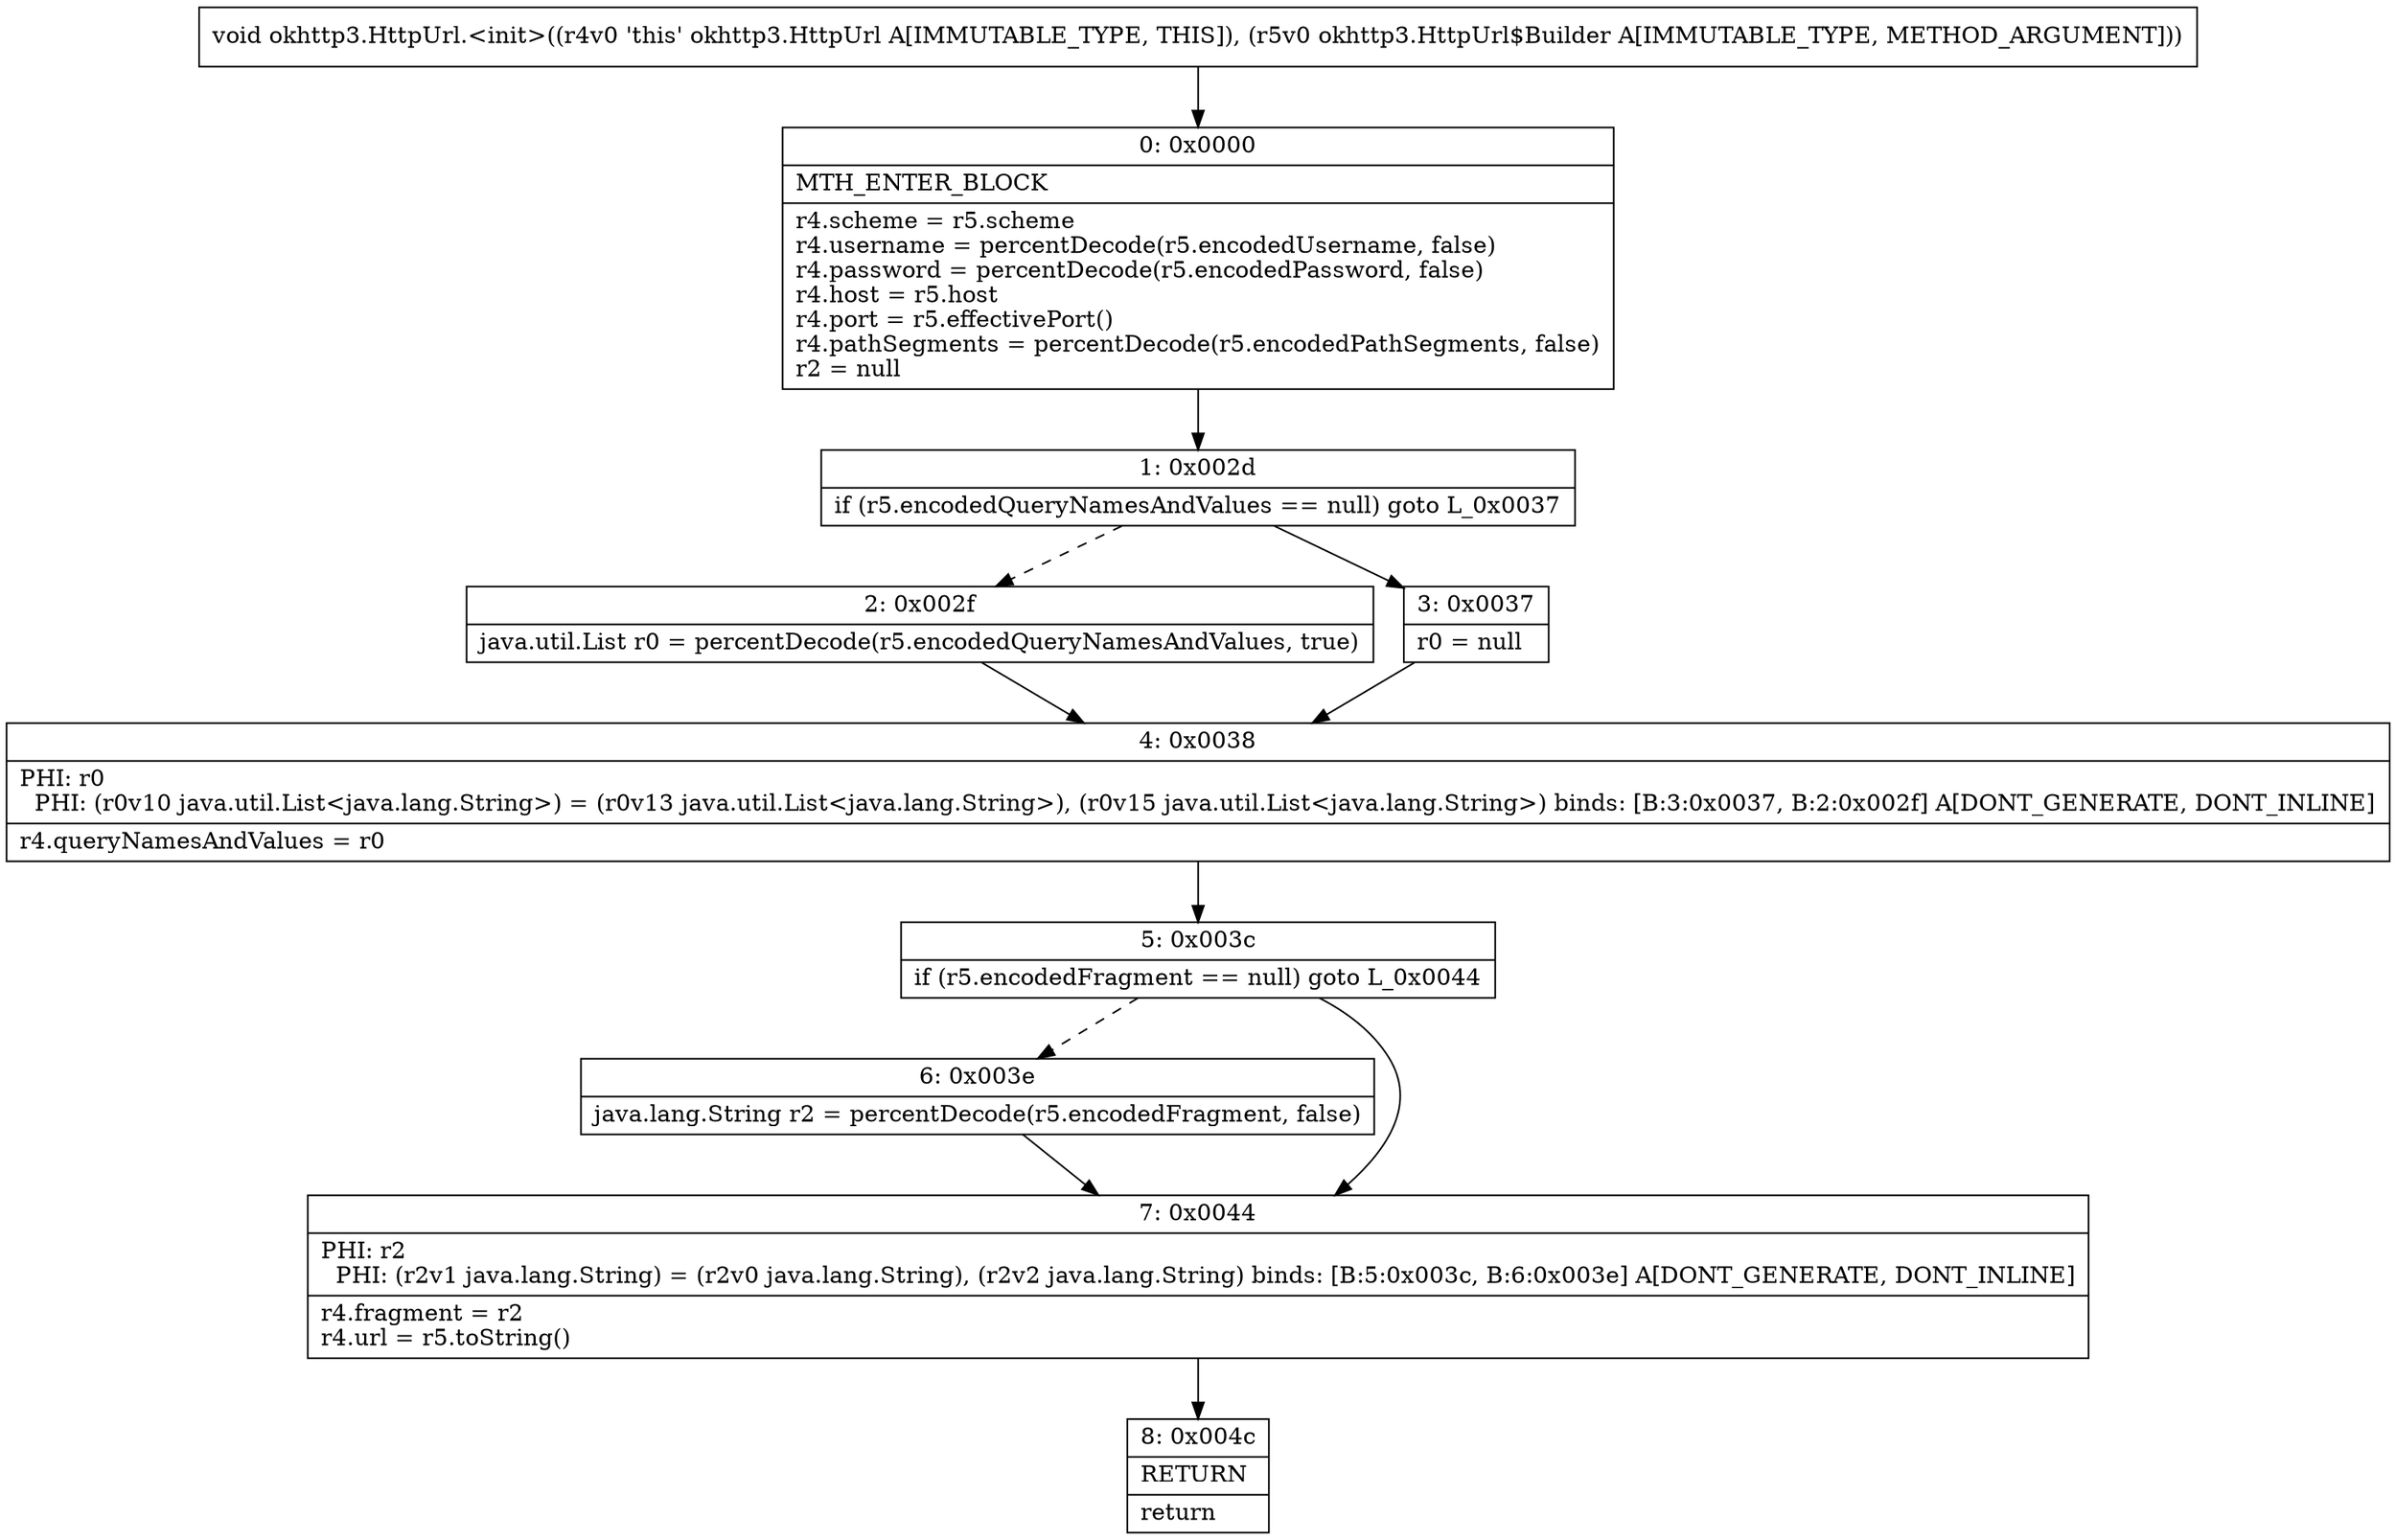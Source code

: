 digraph "CFG forokhttp3.HttpUrl.\<init\>(Lokhttp3\/HttpUrl$Builder;)V" {
Node_0 [shape=record,label="{0\:\ 0x0000|MTH_ENTER_BLOCK\l|r4.scheme = r5.scheme\lr4.username = percentDecode(r5.encodedUsername, false)\lr4.password = percentDecode(r5.encodedPassword, false)\lr4.host = r5.host\lr4.port = r5.effectivePort()\lr4.pathSegments = percentDecode(r5.encodedPathSegments, false)\lr2 = null\l}"];
Node_1 [shape=record,label="{1\:\ 0x002d|if (r5.encodedQueryNamesAndValues == null) goto L_0x0037\l}"];
Node_2 [shape=record,label="{2\:\ 0x002f|java.util.List r0 = percentDecode(r5.encodedQueryNamesAndValues, true)\l}"];
Node_3 [shape=record,label="{3\:\ 0x0037|r0 = null\l}"];
Node_4 [shape=record,label="{4\:\ 0x0038|PHI: r0 \l  PHI: (r0v10 java.util.List\<java.lang.String\>) = (r0v13 java.util.List\<java.lang.String\>), (r0v15 java.util.List\<java.lang.String\>) binds: [B:3:0x0037, B:2:0x002f] A[DONT_GENERATE, DONT_INLINE]\l|r4.queryNamesAndValues = r0\l}"];
Node_5 [shape=record,label="{5\:\ 0x003c|if (r5.encodedFragment == null) goto L_0x0044\l}"];
Node_6 [shape=record,label="{6\:\ 0x003e|java.lang.String r2 = percentDecode(r5.encodedFragment, false)\l}"];
Node_7 [shape=record,label="{7\:\ 0x0044|PHI: r2 \l  PHI: (r2v1 java.lang.String) = (r2v0 java.lang.String), (r2v2 java.lang.String) binds: [B:5:0x003c, B:6:0x003e] A[DONT_GENERATE, DONT_INLINE]\l|r4.fragment = r2\lr4.url = r5.toString()\l}"];
Node_8 [shape=record,label="{8\:\ 0x004c|RETURN\l|return\l}"];
MethodNode[shape=record,label="{void okhttp3.HttpUrl.\<init\>((r4v0 'this' okhttp3.HttpUrl A[IMMUTABLE_TYPE, THIS]), (r5v0 okhttp3.HttpUrl$Builder A[IMMUTABLE_TYPE, METHOD_ARGUMENT])) }"];
MethodNode -> Node_0;
Node_0 -> Node_1;
Node_1 -> Node_2[style=dashed];
Node_1 -> Node_3;
Node_2 -> Node_4;
Node_3 -> Node_4;
Node_4 -> Node_5;
Node_5 -> Node_6[style=dashed];
Node_5 -> Node_7;
Node_6 -> Node_7;
Node_7 -> Node_8;
}

